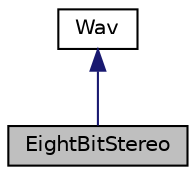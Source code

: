 digraph "EightBitStereo"
{
  edge [fontname="Helvetica",fontsize="10",labelfontname="Helvetica",labelfontsize="10"];
  node [fontname="Helvetica",fontsize="10",shape=record];
  Node0 [label="EightBitStereo",height=0.2,width=0.4,color="black", fillcolor="grey75", style="filled", fontcolor="black"];
  Node1 -> Node0 [dir="back",color="midnightblue",fontsize="10",style="solid"];
  Node1 [label="Wav",height=0.2,width=0.4,color="black", fillcolor="white", style="filled",URL="$de/dd3/classWav.html"];
}
